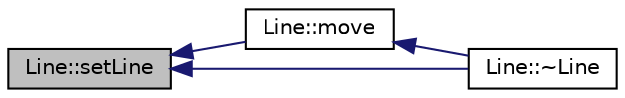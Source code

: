 digraph "Line::setLine"
{
  edge [fontname="Helvetica",fontsize="10",labelfontname="Helvetica",labelfontsize="10"];
  node [fontname="Helvetica",fontsize="10",shape=record];
  rankdir="LR";
  Node1 [label="Line::setLine",height=0.2,width=0.4,color="black", fillcolor="grey75", style="filled", fontcolor="black"];
  Node1 -> Node2 [dir="back",color="midnightblue",fontsize="10",style="solid",fontname="Helvetica"];
  Node2 [label="Line::move",height=0.2,width=0.4,color="black", fillcolor="white", style="filled",URL="$classLine.html#acb7d2077deceacc5525125c04435a0e8",tooltip="Method move: Class Line  This method will move a line using the integer array passed as a parameter t..."];
  Node2 -> Node3 [dir="back",color="midnightblue",fontsize="10",style="solid",fontname="Helvetica"];
  Node3 [label="Line::~Line",height=0.2,width=0.4,color="black", fillcolor="white", style="filled",URL="$classLine.html#aabe85f48d22d92b62257091f48174fac",tooltip="Destructor ~Line: Class Line  Destructs the line object.  PRE-CONDITIONS <none> "];
  Node1 -> Node3 [dir="back",color="midnightblue",fontsize="10",style="solid",fontname="Helvetica"];
}
